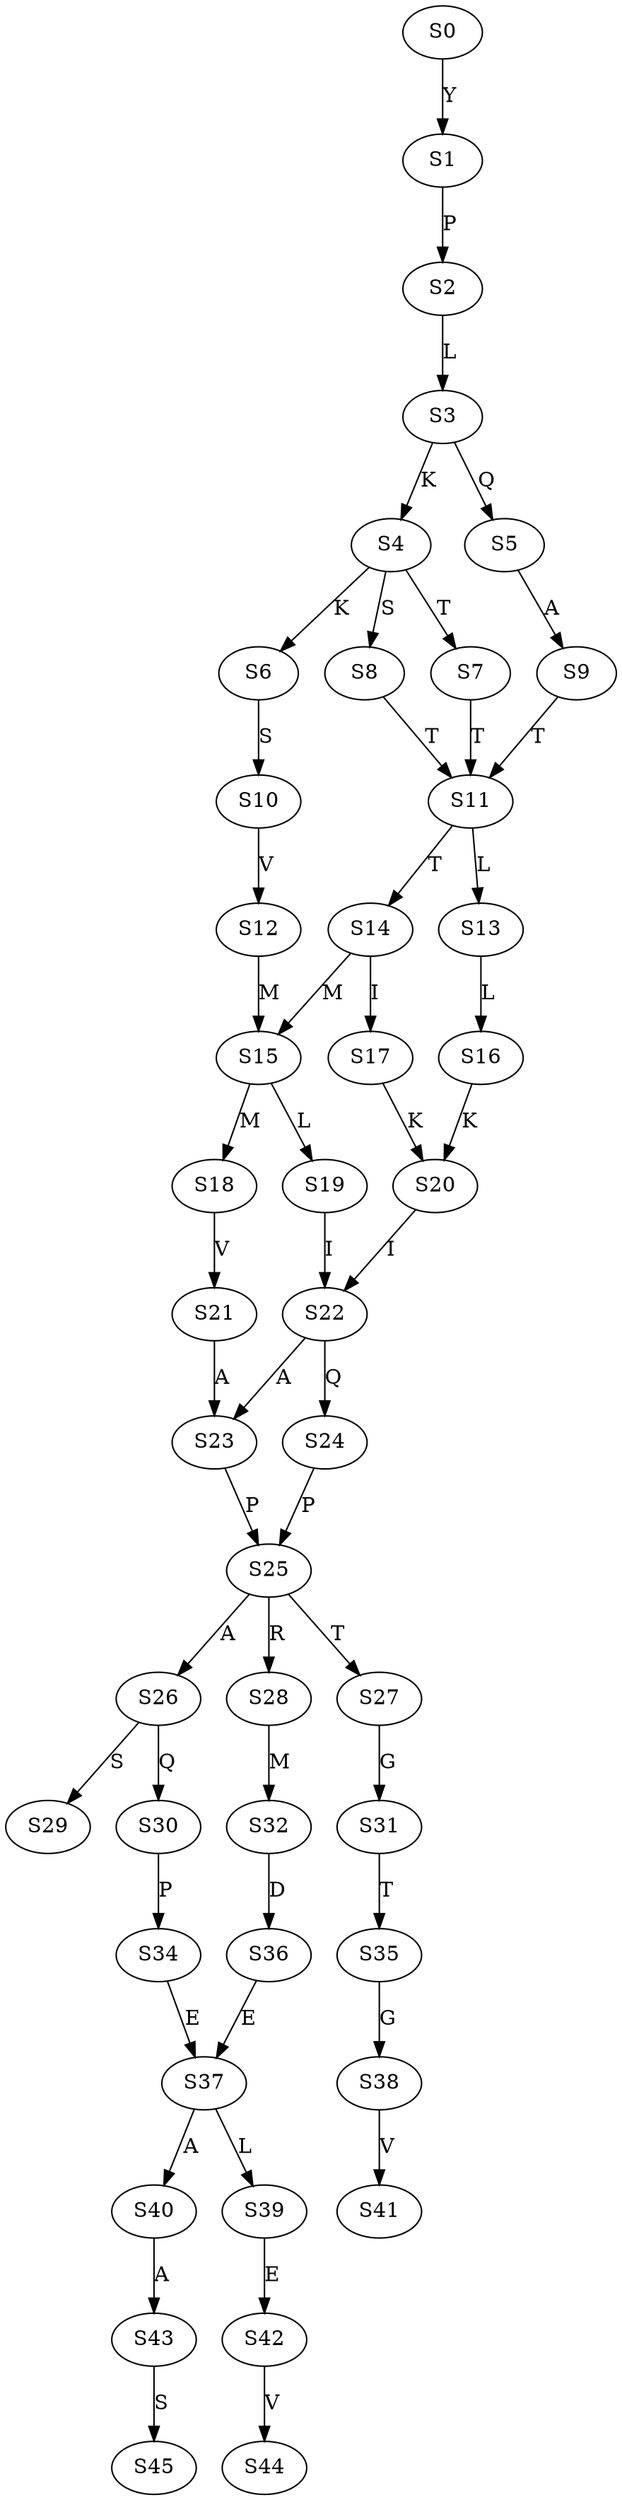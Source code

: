 strict digraph  {
	S0 -> S1 [ label = Y ];
	S1 -> S2 [ label = P ];
	S2 -> S3 [ label = L ];
	S3 -> S4 [ label = K ];
	S3 -> S5 [ label = Q ];
	S4 -> S6 [ label = K ];
	S4 -> S7 [ label = T ];
	S4 -> S8 [ label = S ];
	S5 -> S9 [ label = A ];
	S6 -> S10 [ label = S ];
	S7 -> S11 [ label = T ];
	S8 -> S11 [ label = T ];
	S9 -> S11 [ label = T ];
	S10 -> S12 [ label = V ];
	S11 -> S13 [ label = L ];
	S11 -> S14 [ label = T ];
	S12 -> S15 [ label = M ];
	S13 -> S16 [ label = L ];
	S14 -> S17 [ label = I ];
	S14 -> S15 [ label = M ];
	S15 -> S18 [ label = M ];
	S15 -> S19 [ label = L ];
	S16 -> S20 [ label = K ];
	S17 -> S20 [ label = K ];
	S18 -> S21 [ label = V ];
	S19 -> S22 [ label = I ];
	S20 -> S22 [ label = I ];
	S21 -> S23 [ label = A ];
	S22 -> S23 [ label = A ];
	S22 -> S24 [ label = Q ];
	S23 -> S25 [ label = P ];
	S24 -> S25 [ label = P ];
	S25 -> S26 [ label = A ];
	S25 -> S27 [ label = T ];
	S25 -> S28 [ label = R ];
	S26 -> S29 [ label = S ];
	S26 -> S30 [ label = Q ];
	S27 -> S31 [ label = G ];
	S28 -> S32 [ label = M ];
	S30 -> S34 [ label = P ];
	S31 -> S35 [ label = T ];
	S32 -> S36 [ label = D ];
	S34 -> S37 [ label = E ];
	S35 -> S38 [ label = G ];
	S36 -> S37 [ label = E ];
	S37 -> S39 [ label = L ];
	S37 -> S40 [ label = A ];
	S38 -> S41 [ label = V ];
	S39 -> S42 [ label = E ];
	S40 -> S43 [ label = A ];
	S42 -> S44 [ label = V ];
	S43 -> S45 [ label = S ];
}
